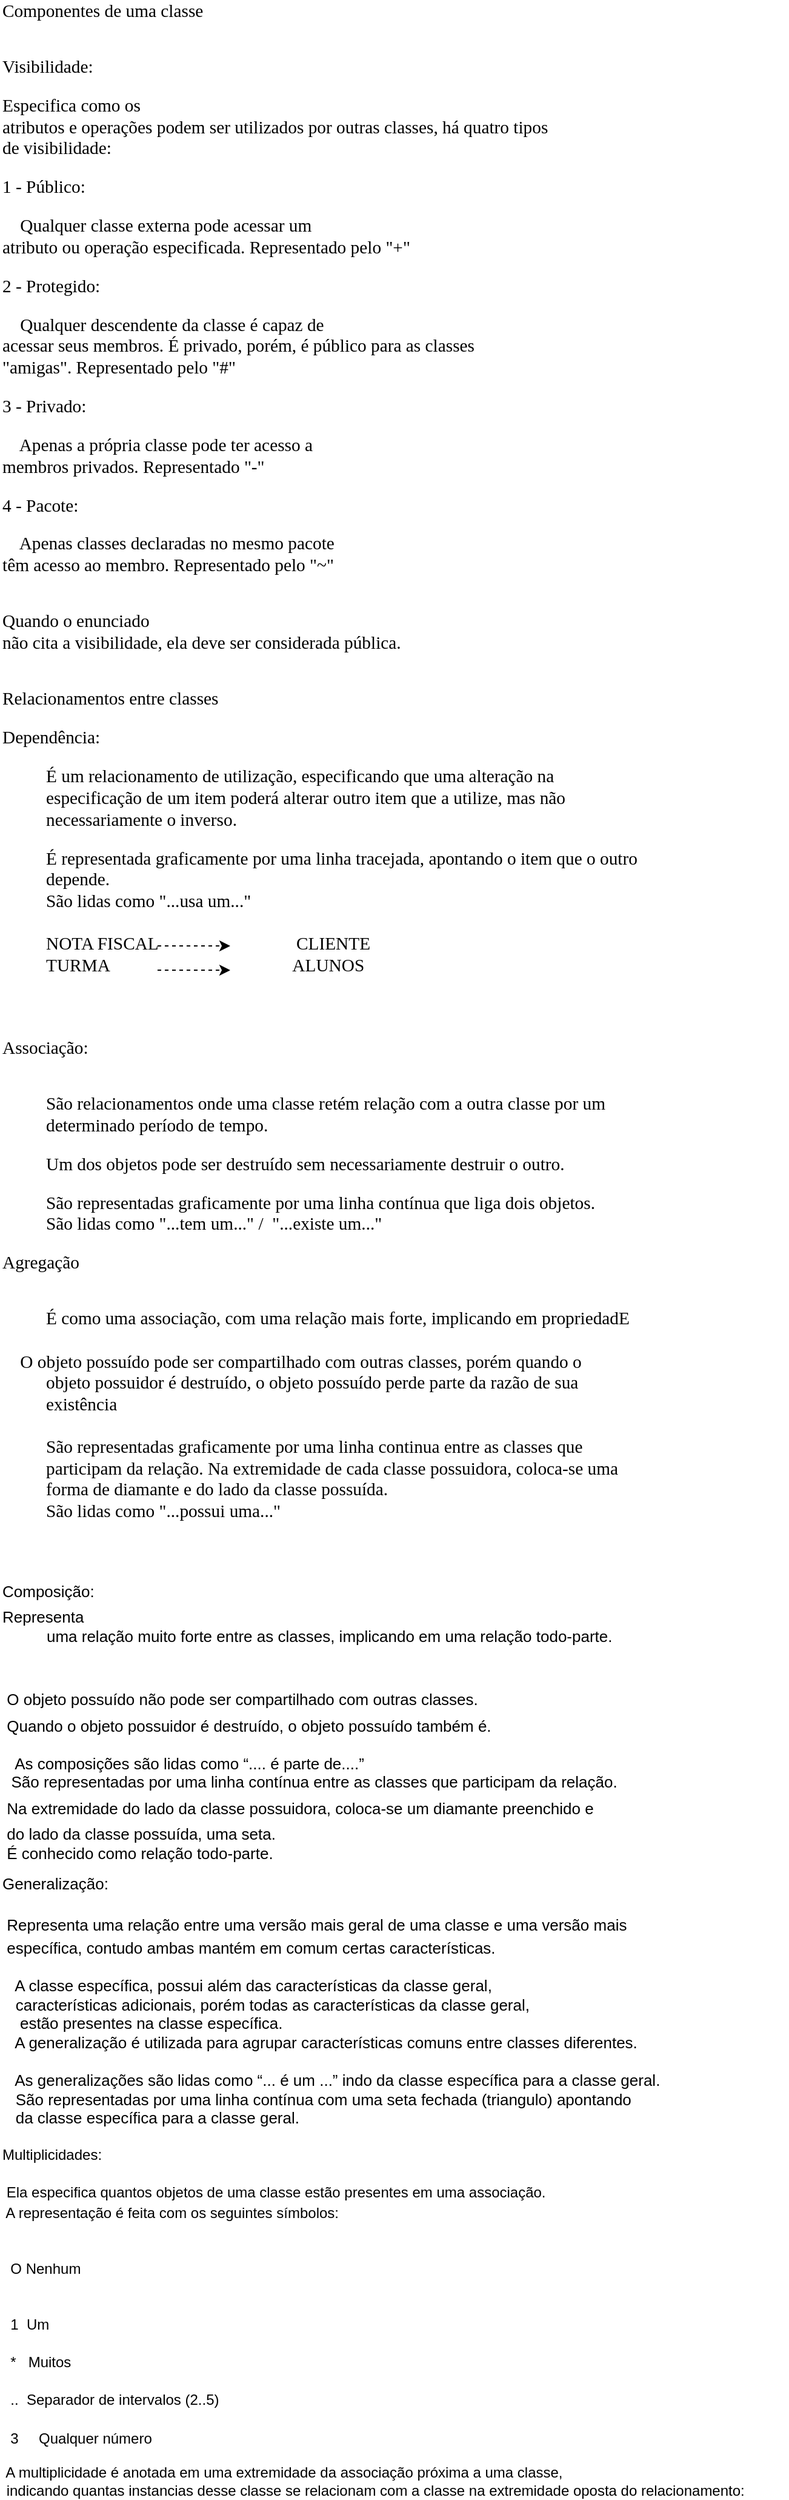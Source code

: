 <mxfile version="17.2.4" type="github" pages="2">
  <diagram id="x2OHzrO9V7N0m4RuFsu1" name="Página-1">
    <mxGraphModel dx="868" dy="2820" grid="1" gridSize="10" guides="1" tooltips="1" connect="1" arrows="1" fold="1" page="1" pageScale="1" pageWidth="827" pageHeight="1169" math="0" shadow="0">
      <root>
        <mxCell id="0" />
        <mxCell id="1" parent="0" />
        <mxCell id="jwSWIXeNUk4ajDS6AV_Z-2" value="&lt;p style=&quot;margin: 0in ; font-family: &amp;#34;calibri&amp;#34; ; font-size: 11.0pt&quot;&gt;Componentes de uma classe&lt;/p&gt;&lt;div&gt;&lt;br&gt;&lt;/div&gt;&lt;br&gt;&lt;p style=&quot;margin: 0in ; font-family: &amp;#34;calibri&amp;#34; ; font-size: 11.0pt&quot;&gt;Visibilidade:&lt;/p&gt;&lt;br&gt;&lt;p style=&quot;margin: 0in ; font-family: &amp;#34;calibri&amp;#34; ; font-size: 11.0pt&quot;&gt;Especifica como os&lt;br&gt;atributos e operações podem ser utilizados por outras classes, há quatro tipos&lt;br&gt;de visibilidade:&lt;/p&gt;&lt;br&gt;&lt;p style=&quot;margin: 0in ; font-family: &amp;#34;calibri&amp;#34; ; font-size: 11.0pt&quot;&gt;1 - Público:&lt;/p&gt;&lt;br&gt;&lt;p style=&quot;margin: 0in ; font-family: &amp;#34;calibri&amp;#34; ; font-size: 11.0pt&quot;&gt;&amp;nbsp;&amp;nbsp;&amp;nbsp; Qualquer classe externa pode acessar um&lt;br&gt;atributo ou operação especificada. Representado pelo &quot;+&quot;&lt;/p&gt;&lt;br&gt;&lt;p style=&quot;margin: 0in ; font-family: &amp;#34;calibri&amp;#34; ; font-size: 11.0pt&quot;&gt;2 - Protegido:&lt;/p&gt;&lt;br&gt;&lt;p style=&quot;margin: 0in ; font-family: &amp;#34;calibri&amp;#34; ; font-size: 11.0pt&quot;&gt;&amp;nbsp;&amp;nbsp;&amp;nbsp; Qualquer descendente da classe é capaz de&lt;br&gt;acessar seus membros. É privado, porém, é público para as classes&lt;br&gt;&quot;amigas&quot;. Representado pelo &quot;#&quot;&lt;/p&gt;&lt;br&gt;&lt;p style=&quot;margin: 0in ; font-family: &amp;#34;calibri&amp;#34; ; font-size: 11.0pt&quot;&gt;3 - Privado:&lt;/p&gt;&lt;br&gt;&lt;p style=&quot;margin: 0in ; font-family: &amp;#34;calibri&amp;#34; ; font-size: 11.0pt&quot;&gt;&amp;nbsp;&amp;nbsp;&amp;nbsp; Apenas a própria classe pode ter acesso a&lt;br&gt;membros privados. Representado &quot;-&quot;&lt;/p&gt;&lt;br&gt;&lt;p style=&quot;margin: 0in ; font-family: &amp;#34;calibri&amp;#34; ; font-size: 11.0pt&quot;&gt;4 - Pacote:&lt;/p&gt;&lt;br&gt;&lt;p style=&quot;margin: 0in ; font-family: &amp;#34;calibri&amp;#34; ; font-size: 11.0pt&quot;&gt;&amp;nbsp;&amp;nbsp;&amp;nbsp; Apenas classes declaradas no mesmo pacote&lt;br&gt;têm acesso ao membro. Representado pelo &quot;~&quot;&lt;/p&gt;&lt;br&gt;&lt;br&gt;&lt;p style=&quot;margin: 0in ; font-family: &amp;#34;calibri&amp;#34; ; font-size: 11.0pt&quot;&gt;Quando o enunciado&lt;br&gt;não cita a visibilidade, ela deve ser considerada pública.&lt;/p&gt;&lt;br&gt;&lt;br&gt;&lt;p style=&quot;margin: 0in ; font-family: &amp;#34;calibri&amp;#34; ; font-size: 11.0pt&quot;&gt;Relacionamentos entre classes&lt;/p&gt;&lt;br&gt;&lt;p style=&quot;margin: 0in ; font-family: &amp;#34;calibri&amp;#34; ; font-size: 11.0pt&quot;&gt;Dependência:&lt;/p&gt;&lt;br&gt;&lt;p style=&quot;margin: 0in ; margin-left: 0.375in ; font-family: &amp;#34;calibri&amp;#34; ; font-size: 11.0pt&quot;&gt;É um relacionamento de utilização, especificando que uma alteração na&lt;br&gt;especificação de um item poderá alterar outro item que a utilize, mas não&lt;br&gt;necessariamente o inverso.&lt;/p&gt;&lt;br&gt;&lt;p style=&quot;margin: 0in ; margin-left: 0.375in ; font-family: &amp;#34;calibri&amp;#34; ; font-size: 11.0pt&quot;&gt;É representada graficamente por uma linha tracejada, apontando o item que o outro&lt;br&gt;depende.&lt;/p&gt;&lt;p style=&quot;margin: 0in ; margin-left: 0.375in ; font-family: &amp;#34;calibri&amp;#34; ; font-size: 11.0pt&quot;&gt;São lidas como &quot;...usa um...&quot;&lt;/p&gt;&lt;p style=&quot;margin: 0in ; margin-left: 0.375in ; font-family: &amp;#34;calibri&amp;#34; ; font-size: 11.0pt&quot;&gt;&lt;br&gt;&lt;/p&gt;&lt;p style=&quot;margin: 0in ; margin-left: 0.375in ; font-family: &amp;#34;calibri&amp;#34; ; font-size: 11.0pt&quot;&gt;NOTA FISCAL&amp;nbsp; &amp;nbsp; &amp;nbsp; &amp;nbsp; &amp;nbsp; &amp;nbsp; &amp;nbsp; &amp;nbsp; &amp;nbsp; &amp;nbsp; &amp;nbsp; &amp;nbsp; &amp;nbsp; &amp;nbsp; &amp;nbsp; &amp;nbsp;CLIENTE&lt;/p&gt;&lt;p style=&quot;margin: 0in ; margin-left: 0.375in ; font-family: &amp;#34;calibri&amp;#34; ; font-size: 11.0pt&quot;&gt;TURMA&amp;nbsp; &amp;nbsp; &amp;nbsp; &amp;nbsp; &amp;nbsp; &amp;nbsp; &amp;nbsp; &amp;nbsp; &amp;nbsp; &amp;nbsp; &amp;nbsp; &amp;nbsp; &amp;nbsp; &amp;nbsp; &amp;nbsp; &amp;nbsp; &amp;nbsp; &amp;nbsp; &amp;nbsp; &amp;nbsp; &amp;nbsp;ALUNOS&lt;/p&gt;&lt;p style=&quot;margin: 0in ; margin-left: 0.375in ; font-family: &amp;#34;calibri&amp;#34; ; font-size: 11.0pt&quot;&gt;&lt;br&gt;&lt;/p&gt;&lt;p style=&quot;margin: 0in ; margin-left: 0.375in ; font-family: &amp;#34;calibri&amp;#34; ; font-size: 11.0pt&quot;&gt;&lt;br&gt;&lt;/p&gt;" style="text;html=1;align=left;verticalAlign=middle;resizable=0;points=[];autosize=1;strokeColor=none;fillColor=none;" parent="1" vertex="1">
          <mxGeometry x="10" y="-2240" width="550" height="720" as="geometry" />
        </mxCell>
        <mxCell id="jwSWIXeNUk4ajDS6AV_Z-4" value="" style="endArrow=classic;dashed=1;html=1;endFill=1;" parent="1" edge="1">
          <mxGeometry width="50" height="50" relative="1" as="geometry">
            <mxPoint x="140" y="-1520" as="sourcePoint" />
            <mxPoint x="200" y="-1520" as="targetPoint" />
          </mxGeometry>
        </mxCell>
        <mxCell id="jwSWIXeNUk4ajDS6AV_Z-5" value="" style="endArrow=classic;dashed=1;html=1;endFill=1;" parent="1" edge="1">
          <mxGeometry width="50" height="50" relative="1" as="geometry">
            <mxPoint x="140" y="-1500.0" as="sourcePoint" />
            <mxPoint x="200.0" y="-1500.0" as="targetPoint" />
          </mxGeometry>
        </mxCell>
        <mxCell id="jwSWIXeNUk4ajDS6AV_Z-6" value="&lt;p style=&quot;margin: 0in ; font-family: &amp;#34;calibri&amp;#34; ; font-size: 11.0pt&quot;&gt;Associação:&lt;/p&gt;&lt;br&gt;&lt;br&gt;&lt;p style=&quot;margin: 0in ; margin-left: 0.375in ; font-family: &amp;#34;calibri&amp;#34; ; font-size: 11.0pt&quot;&gt;São relacionamentos onde uma classe retém relação com a outra classe por um&lt;br&gt;determinado período de tempo.&lt;/p&gt;&lt;br&gt;&lt;p style=&quot;margin: 0in ; margin-left: 0.375in ; font-family: &amp;#34;calibri&amp;#34; ; font-size: 11.0pt&quot;&gt;Um dos objetos pode ser destruído sem necessariamente destruir o outro.&lt;/p&gt;&lt;br&gt;&lt;p style=&quot;margin: 0in ; margin-left: 0.375in ; font-family: &amp;#34;calibri&amp;#34; ; font-size: 11.0pt&quot;&gt;São representadas graficamente por uma linha contínua que liga dois objetos.&lt;/p&gt;&lt;p style=&quot;margin: 0in ; margin-left: 0.375in ; font-family: &amp;#34;calibri&amp;#34; ; font-size: 11.0pt&quot;&gt;São lidas como &quot;...tem um...&quot; /&amp;nbsp; &quot;...existe um...&quot;&lt;/p&gt;&lt;br&gt;&lt;span style=&quot;font-family: &amp;#34;calibri&amp;#34; ; font-size: 11pt&quot;&gt;Agregação&lt;/span&gt;&lt;br&gt;&lt;br&gt;&lt;br&gt;&lt;p style=&quot;margin: 0in ; margin-left: 0.375in ; font-family: &amp;#34;calibri&amp;#34; ; font-size: 11.0pt&quot;&gt;É como uma associação, com uma relação mais forte, implicando em propriedadE&lt;/p&gt;&lt;p style=&quot;margin: 0in ; margin-left: 0.375in ; font-family: &amp;#34;calibri&amp;#34; ; font-size: 11.0pt&quot;&gt;&lt;br&gt;&lt;/p&gt;&lt;span style=&quot;font-family: &amp;#34;calibri&amp;#34; ; font-size: 11pt&quot;&gt;&lt;span style=&quot;white-space: pre&quot;&gt; &lt;/span&gt;&amp;nbsp; &amp;nbsp;O&amp;nbsp;&lt;/span&gt;&lt;span style=&quot;font-family: &amp;#34;calibri&amp;#34; ; font-size: 11pt&quot;&gt;objeto possuído pode ser compartilhado com outras classes, porém quando o&lt;/span&gt;&lt;span style=&quot;font-family: &amp;#34;calibri&amp;#34; ; font-size: 11pt&quot;&gt;&lt;br&gt;&lt;/span&gt;&lt;p style=&quot;margin: 0in ; margin-left: 0.375in ; font-family: &amp;#34;calibri&amp;#34; ; font-size: 11.0pt&quot;&gt;objeto possuidor é destruído, o objeto possuído perde parte da razão de sua&lt;br&gt;existência&lt;/p&gt;&lt;p style=&quot;margin: 0in ; margin-left: 0.375in ; font-family: &amp;#34;calibri&amp;#34; ; font-size: 11.0pt&quot;&gt;&lt;br&gt;&lt;/p&gt;&lt;p style=&quot;margin: 0in ; margin-left: 0.375in ; font-family: &amp;#34;calibri&amp;#34; ; font-size: 11.0pt&quot;&gt;São representadas graficamente por uma linha continua entre as classes que&lt;br&gt;participam da relação. Na extremidade de cada classe possuidora, coloca-se uma&lt;br&gt;forma de diamante e do lado da classe possuída.&lt;/p&gt;&lt;p style=&quot;margin: 0in ; margin-left: 0.375in ; font-family: &amp;#34;calibri&amp;#34; ; font-size: 11.0pt&quot;&gt;São lidas como &quot;...possui uma...&quot;&lt;/p&gt;" style="text;html=1;align=left;verticalAlign=middle;resizable=0;points=[];autosize=1;strokeColor=none;fillColor=none;" parent="1" vertex="1">
          <mxGeometry x="10" y="-1415" width="540" height="340" as="geometry" />
        </mxCell>
        <mxCell id="jwSWIXeNUk4ajDS6AV_Z-8" value="&lt;font style=&quot;font-size: 13px&quot;&gt;Composição:&lt;br&gt;&lt;/font&gt;&lt;p style=&quot;margin-top: 4.32pt ; margin-bottom: 0pt ; margin-left: 0.38in ; text-indent: -0.38in ; direction: ltr ; unicode-bidi: embed ; vertical-align: baseline ; font-size: 13px&quot;&gt;&lt;span style=&quot;font-family: &amp;#34;arial&amp;#34;&quot;&gt;&lt;font style=&quot;font-size: 13px&quot;&gt;Representa&lt;br&gt;uma relação muito forte entre as classes, implicando em uma relação todo-parte.&lt;/font&gt;&lt;/span&gt;&lt;/p&gt;&lt;font style=&quot;font-size: 13px&quot;&gt;&lt;br&gt;&lt;br&gt;&lt;/font&gt;&lt;p style=&quot;margin-top: 4.32pt ; margin-bottom: 0pt ; margin-left: 0.38in ; text-indent: -0.38in ; direction: ltr ; unicode-bidi: embed ; vertical-align: baseline ; font-size: 13px&quot;&gt;&lt;span style=&quot;font-family: &amp;#34;arial&amp;#34;&quot;&gt;&lt;font style=&quot;font-size: 13px&quot;&gt;&lt;span style=&quot;white-space: pre&quot;&gt; &lt;/span&gt;O objeto possuído não pode ser compartilhado com outras classes.&amp;nbsp;&lt;/font&gt;&lt;/span&gt;&lt;/p&gt;&lt;p style=&quot;margin-top: 4.32pt ; margin-bottom: 0pt ; margin-left: 0.38in ; text-indent: -0.38in ; direction: ltr ; unicode-bidi: embed ; vertical-align: baseline ; font-size: 13px&quot;&gt;&lt;span style=&quot;font-family: &amp;#34;arial&amp;#34;&quot;&gt;&lt;font style=&quot;font-size: 13px&quot;&gt;&lt;span style=&quot;white-space: pre&quot;&gt; &lt;/span&gt;Quando o objeto possuidor é destruído, o objeto possuído também é.&lt;/font&gt;&lt;/span&gt;&lt;/p&gt;&lt;font style=&quot;font-size: 13px&quot;&gt;&lt;br&gt;&lt;span style=&quot;font-family: &amp;#34;arial&amp;#34; ; text-indent: -0.38in ; white-space: pre&quot;&gt; &lt;/span&gt;&lt;span style=&quot;font-family: &amp;#34;arial&amp;#34; ; text-indent: -0.38in&quot;&gt;&amp;nbsp; As composições são lidas como “.... é parte &lt;/span&gt;&lt;span style=&quot;font-family: &amp;#34;arial&amp;#34; ; text-indent: -0.38in&quot;&gt;de....”&lt;/span&gt;&lt;br&gt;&lt;span style=&quot;font-family: &amp;#34;arial&amp;#34; ; text-indent: -0.38in&quot;&gt;&lt;span style=&quot;white-space: pre&quot;&gt; &lt;/span&gt;&amp;nbsp;São representadas por uma linha contínua entre &lt;/span&gt;&lt;span style=&quot;font-family: &amp;#34;arial&amp;#34; ; text-indent: -0.38in&quot;&gt;as classes que participam da relação.&amp;nbsp;&lt;/span&gt;&lt;br&gt;&lt;/font&gt;&lt;p style=&quot;margin-top: 4.32pt ; margin-bottom: 0pt ; margin-left: 0.38in ; text-indent: -0.38in ; direction: ltr ; unicode-bidi: embed ; vertical-align: baseline ; font-size: 13px&quot;&gt;&lt;span style=&quot;font-family: &amp;#34;arial&amp;#34;&quot;&gt;&lt;font style=&quot;font-size: 13px&quot;&gt;&lt;span style=&quot;white-space: pre&quot;&gt; &lt;/span&gt;Na extremidade do lado da classe possuidora, coloca-se um diamante preenchido e&amp;nbsp;&lt;/font&gt;&lt;/span&gt;&lt;/p&gt;&lt;p style=&quot;margin-top: 4.32pt ; margin-bottom: 0pt ; margin-left: 0.38in ; text-indent: -0.38in ; direction: ltr ; unicode-bidi: embed ; vertical-align: baseline ; font-size: 13px&quot;&gt;&lt;span style=&quot;font-family: &amp;#34;arial&amp;#34;&quot;&gt;&lt;font style=&quot;font-size: 13px&quot;&gt;&lt;span style=&quot;white-space: pre&quot;&gt; &lt;/span&gt;do lado da classe possuída, uma seta.&lt;/font&gt;&lt;/span&gt;&lt;/p&gt;&lt;font style=&quot;font-size: 13px&quot;&gt;&lt;span style=&quot;font-family: &amp;#34;arial&amp;#34; ; text-indent: -0.38in&quot;&gt;&lt;span style=&quot;white-space: pre&quot;&gt; &lt;/span&gt;É conhecido como relação todo-parte.&lt;/span&gt;&lt;br&gt;&lt;/font&gt;" style="text;html=1;align=left;verticalAlign=middle;resizable=0;points=[];autosize=1;strokeColor=none;fillColor=none;" parent="1" vertex="1">
          <mxGeometry x="10" y="-990" width="530" height="220" as="geometry" />
        </mxCell>
        <mxCell id="jwSWIXeNUk4ajDS6AV_Z-9" value="&lt;font style=&quot;font-size: 13px&quot;&gt;Generalização:&lt;br&gt;&lt;br&gt;&lt;/font&gt;&lt;p style=&quot;margin-top: 2.4pt ; margin-bottom: 0pt ; margin-left: 0.38in ; text-indent: -0.38in ; direction: ltr ; unicode-bidi: embed ; vertical-align: baseline&quot;&gt;&lt;span style=&quot;font-family: &amp;#34;arial&amp;#34;&quot;&gt;&lt;font style=&quot;font-size: 13px&quot;&gt;&lt;span style=&quot;white-space: pre&quot;&gt; &lt;/span&gt;Representa uma relação entre uma versão mais geral de uma classe e uma versão mais&lt;/font&gt;&lt;/span&gt;&lt;/p&gt;&lt;p style=&quot;margin-top: 2.4pt ; margin-bottom: 0pt ; margin-left: 0.38in ; text-indent: -0.38in ; direction: ltr ; unicode-bidi: embed ; vertical-align: baseline&quot;&gt;&lt;span style=&quot;font-family: &amp;#34;arial&amp;#34;&quot;&gt;&lt;font style=&quot;font-size: 13px&quot;&gt;&lt;span style=&quot;white-space: pre&quot;&gt; &lt;/span&gt;específica, contudo ambas mantém em comum certas características.&lt;/font&gt;&lt;/span&gt;&lt;/p&gt;&lt;font style=&quot;font-size: 13px&quot;&gt;&lt;br&gt;&lt;/font&gt;&lt;font style=&quot;font-size: 13px&quot;&gt;&lt;span style=&quot;font-family: &amp;#34;arial&amp;#34; ; text-indent: -0.38in&quot;&gt;&lt;span style=&quot;white-space: pre&quot;&gt; &lt;/span&gt;&amp;nbsp; A classe específica, possui além das&amp;nbsp;&lt;/span&gt;&lt;span style=&quot;font-family: &amp;#34;arial&amp;#34; ; text-indent: -0.38in&quot;&gt;características da classe geral, &lt;br&gt;&lt;span style=&quot;white-space: pre&quot;&gt; &lt;/span&gt;&amp;nbsp; características adicionais, porém todas as&amp;nbsp;&lt;/span&gt;&lt;span style=&quot;font-family: &amp;#34;arial&amp;#34; ; text-indent: -0.38in&quot;&gt;características da classe geral, &lt;br&gt;&lt;span style=&quot;white-space: pre&quot;&gt; &lt;/span&gt;&amp;nbsp; &amp;nbsp;estão presentes na classe específica.&lt;/span&gt;&lt;span style=&quot;font-family: &amp;#34;arial&amp;#34; ; text-indent: -0.38in&quot;&gt;&lt;br&gt;&lt;/span&gt;&lt;/font&gt;&lt;font style=&quot;font-size: 13px&quot;&gt;&lt;span style=&quot;font-family: &amp;#34;arial&amp;#34; ; text-indent: -0.38in&quot;&gt;&lt;span style=&quot;white-space: pre&quot;&gt; &lt;/span&gt;&amp;nbsp; A generalização é utilizada para agrupar&amp;nbsp;&lt;/span&gt;&lt;span style=&quot;font-family: &amp;#34;arial&amp;#34; ; text-indent: -0.38in&quot;&gt;características comuns entre classes diferentes.&lt;/span&gt;&lt;span style=&quot;font-family: &amp;#34;arial&amp;#34; ; text-indent: -0.38in&quot;&gt;&lt;br&gt;&lt;/span&gt;&lt;/font&gt;&lt;font style=&quot;font-size: 13px&quot;&gt;&lt;br&gt;&lt;/font&gt;&lt;font style=&quot;font-size: 13px&quot;&gt;&lt;span style=&quot;font-family: &amp;#34;arial&amp;#34; ; text-indent: -0.38in&quot;&gt;&lt;span style=&quot;white-space: pre&quot;&gt; &lt;/span&gt;&amp;nbsp; As generalizações são lidas como “... é um&amp;nbsp;&lt;/span&gt;&lt;span style=&quot;font-family: &amp;#34;arial&amp;#34; ; text-indent: -0.38in&quot;&gt;...” indo da classe específica para a classe geral.&lt;/span&gt;&lt;span style=&quot;font-family: &amp;#34;arial&amp;#34; ; text-indent: -0.38in&quot;&gt;&lt;br&gt;&lt;/span&gt;&lt;/font&gt;&lt;font style=&quot;font-size: 13px&quot;&gt;&lt;span style=&quot;font-family: &amp;#34;arial&amp;#34; ; text-indent: -0.38in&quot;&gt;&lt;span style=&quot;white-space: pre&quot;&gt; &lt;/span&gt;&amp;nbsp; São representadas por uma linha contínua com&amp;nbsp;&lt;/span&gt;&lt;span style=&quot;font-family: &amp;#34;arial&amp;#34; ; text-indent: -0.38in&quot;&gt;uma seta fechada (triangulo) apontando &lt;br&gt;&lt;span style=&quot;white-space: pre&quot;&gt; &lt;/span&gt;&amp;nbsp; da classe específica para a classe&amp;nbsp;&lt;/span&gt;&lt;span style=&quot;font-family: &amp;#34;arial&amp;#34; ; text-indent: -0.38in&quot;&gt;geral.&lt;/span&gt;&lt;span style=&quot;font-family: &amp;#34;arial&amp;#34; ; font-weight: bold ; text-indent: -0.38in&quot;&gt;&lt;br&gt;&lt;/span&gt;&lt;/font&gt;" style="text;html=1;align=left;verticalAlign=middle;resizable=0;points=[];autosize=1;strokeColor=none;fillColor=none;fontSize=13;fontColor=#000000;" parent="1" vertex="1">
          <mxGeometry x="10" y="-760" width="560" height="220" as="geometry" />
        </mxCell>
        <mxCell id="8xzBN5mArcMBEcv3s7-P-1" value="&lt;font style=&quot;font-size: 12px&quot;&gt;Multiplicidades:&lt;br&gt;&lt;br&gt;&lt;/font&gt;&lt;p style=&quot;margin-top: 1.92pt ; margin-bottom: 0pt ; margin-left: 0.38in ; text-indent: -0.38in ; direction: ltr ; unicode-bidi: embed ; vertical-align: baseline&quot;&gt;&lt;span style=&quot;font-family: &amp;#34;arial&amp;#34;&quot;&gt;&lt;font style=&quot;font-size: 12px&quot;&gt;&lt;span style=&quot;white-space: pre&quot;&gt;	&lt;/span&gt;Ela especifica quantos objetos de uma classe estão presentes em uma associação.&amp;nbsp;&lt;/font&gt;&lt;/span&gt;&lt;/p&gt;&lt;p style=&quot;margin-top: 1.92pt ; margin-bottom: 0pt ; margin-left: 0.38in ; text-indent: -0.38in ; direction: ltr ; unicode-bidi: embed ; vertical-align: baseline&quot;&gt;&lt;span style=&quot;font-family: &amp;#34;arial&amp;#34;&quot;&gt;&lt;font style=&quot;font-size: 12px&quot;&gt;&lt;span style=&quot;white-space: pre&quot;&gt;	&lt;/span&gt;A representação é feita com os seguintes símbolos:&lt;/font&gt;&lt;/span&gt;&lt;/p&gt;&lt;font style=&quot;font-size: 12px&quot;&gt;&lt;br&gt;&lt;br&gt;&lt;/font&gt;&lt;p style=&quot;margin-top: 1.92pt ; margin-bottom: 0pt ; margin-left: 0.38in ; text-indent: -0.38in ; direction: ltr ; unicode-bidi: embed ; vertical-align: baseline&quot;&gt;&lt;span style=&quot;font-family: &amp;#34;arial&amp;#34;&quot;&gt;&lt;font style=&quot;font-size: 12px&quot;&gt;&amp;nbsp; O&amp;nbsp;Nenhum&lt;/font&gt;&lt;/span&gt;&lt;/p&gt;&lt;font style=&quot;font-size: 12px&quot;&gt;&lt;br&gt;&lt;br&gt;&lt;/font&gt;&lt;p style=&quot;margin-top: 1.92pt ; margin-bottom: 0pt ; margin-left: 0.38in ; text-indent: -0.38in ; direction: ltr ; unicode-bidi: embed ; vertical-align: baseline&quot;&gt;&lt;span style=&quot;font-family: &amp;#34;arial&amp;#34;&quot;&gt;&lt;font style=&quot;font-size: 12px&quot;&gt;&amp;nbsp; 1&amp;nbsp; Um&lt;/font&gt;&lt;/span&gt;&lt;/p&gt;&lt;font style=&quot;font-size: 12px&quot;&gt;&lt;br&gt;&lt;/font&gt;&lt;p style=&quot;margin-top: 1.92pt ; margin-bottom: 0pt ; margin-left: 0.38in ; text-indent: -0.38in ; direction: ltr ; unicode-bidi: embed ; vertical-align: baseline&quot;&gt;&lt;span style=&quot;font-family: &amp;#34;arial&amp;#34;&quot;&gt;&lt;font style=&quot;font-size: 12px&quot;&gt;&amp;nbsp; * &amp;nbsp; Muitos&lt;/font&gt;&lt;/span&gt;&lt;/p&gt;&lt;font style=&quot;font-size: 12px&quot;&gt;&lt;br&gt;&lt;/font&gt;&lt;p style=&quot;margin-top: 1.92pt ; margin-bottom: 0pt ; margin-left: 0.38in ; text-indent: -0.38in ; direction: ltr ; unicode-bidi: embed ; vertical-align: baseline&quot;&gt;&lt;span style=&quot;font-family: &amp;#34;arial&amp;#34;&quot;&gt;&lt;font style=&quot;font-size: 12px&quot;&gt;&amp;nbsp; ..&amp;nbsp; Separador de intervalos (2..5) &lt;/font&gt;&lt;/span&gt;&lt;/p&gt;&lt;font style=&quot;font-size: 12px&quot;&gt;&lt;br&gt;&lt;/font&gt;&lt;p style=&quot;margin-top: 1.92pt ; margin-bottom: 0pt ; margin-left: 0.38in ; text-indent: -0.38in ; direction: ltr ; unicode-bidi: embed ; vertical-align: baseline&quot;&gt;&lt;span style=&quot;font-family: &amp;#34;arial&amp;#34;&quot;&gt;&lt;font style=&quot;font-size: 12px&quot;&gt;&amp;nbsp; 3&amp;nbsp;&amp;nbsp;&amp;nbsp;&amp;nbsp;&amp;nbsp;Qualquer número&lt;/font&gt;&lt;/span&gt;&lt;/p&gt;&lt;font style=&quot;font-size: 12px&quot;&gt;&lt;br&gt;&lt;span style=&quot;text-indent: -0.38in ; font-family: &amp;#34;arial&amp;#34;&quot;&gt;&lt;span style=&quot;white-space: pre&quot;&gt;	&lt;/span&gt;A multiplicidade é anotada em uma extremidade&amp;nbsp;&lt;/span&gt;&lt;span style=&quot;font-family: &amp;#34;arial&amp;#34; ; text-indent: -0.38in&quot;&gt;da associação próxima a uma classe, &lt;br&gt;&lt;span style=&quot;white-space: pre&quot;&gt;	&lt;/span&gt;indicando quantas instancias desse classe&amp;nbsp;&lt;/span&gt;&lt;span style=&quot;font-family: &amp;#34;arial&amp;#34; ; text-indent: -0.38in&quot;&gt;se relacionam com a classe na extremidade oposta do relacionamento:&lt;/span&gt;&lt;/font&gt;&lt;span style=&quot;font-family: &amp;#34;arial&amp;#34; ; font-size: 8pt ; font-weight: bold ; text-indent: -0.38in&quot;&gt;&lt;br&gt;&lt;/span&gt;" style="text;html=1;align=left;verticalAlign=middle;resizable=0;points=[];autosize=1;strokeColor=none;fillColor=none;" vertex="1" parent="1">
          <mxGeometry x="10" y="-530" width="650" height="290" as="geometry" />
        </mxCell>
      </root>
    </mxGraphModel>
  </diagram>
  <diagram id="s2uNBWfrF8YEu3VJ3dgC" name="Página-2">
    <mxGraphModel dx="868" dy="1651" grid="1" gridSize="10" guides="1" tooltips="1" connect="1" arrows="1" fold="1" page="1" pageScale="1" pageWidth="827" pageHeight="1169" math="0" shadow="0">
      <root>
        <mxCell id="0" />
        <mxCell id="1" parent="0" />
        <mxCell id="AZFiMO967w3cz1VlmA15-1" value="Exercícios&lt;br&gt;&lt;br&gt;&lt;div&gt;&lt;span&gt;1) Indique classes mais específicas ou genéricas a partir das listas abaixo:&lt;/span&gt;&lt;/div&gt;&lt;div&gt;&lt;span&gt;- Aluno &amp;lt;- Aluno universitário&lt;/span&gt;&lt;/div&gt;&lt;div&gt;&lt;span&gt;- Pessoa -&amp;gt; Funcionário &amp;lt;- Vendedor&lt;/span&gt;&lt;/div&gt;&lt;div&gt;&lt;span&gt;- Jogo -&amp;gt; Jogo de tabuleiro -&amp;gt; Estratégia&lt;/span&gt;&lt;/div&gt;&lt;div&gt;&lt;span&gt;&lt;br&gt;&lt;/span&gt;&lt;/div&gt;&lt;div&gt;2)&amp;nbsp;&lt;span style=&quot;font-family: &amp;#34;arial&amp;#34; ; font-size: 8pt ; text-indent: 0in&quot;&gt;Num torneio de tênis, cada partida é jogada entre 2 jogadores. Pretende-se manter&lt;br&gt;informação sobre o nome e idade dos jogadores, data da partida e atribuição dos&lt;br&gt;jogadores às partidas. O máximo de partidas que um jogador poderá realizar são&lt;br&gt;6 e o mínimo 1. Desenhe o diagrama de Classes correspondente.&lt;/span&gt;&lt;/div&gt;&lt;div&gt;&lt;span style=&quot;font-family: &amp;#34;arial&amp;#34; ; font-size: 8pt ; text-indent: 0in&quot;&gt;&lt;br&gt;&lt;/span&gt;&lt;/div&gt;&lt;div&gt;&lt;span style=&quot;font-family: &amp;#34;arial&amp;#34; ; font-size: 8pt ; text-indent: 0in&quot;&gt;&lt;br&gt;&lt;/span&gt;&lt;/div&gt;" style="text;html=1;align=left;verticalAlign=middle;resizable=0;points=[];autosize=1;strokeColor=none;fillColor=none;fontSize=12;fontColor=#000000;" vertex="1" parent="1">
          <mxGeometry x="10" y="-51" width="420" height="190" as="geometry" />
        </mxCell>
        <mxCell id="AZFiMO967w3cz1VlmA15-2" value="Jogador" style="rounded=0;whiteSpace=wrap;html=1;fontSize=12;fontColor=#000000;" vertex="1" parent="1">
          <mxGeometry x="430" y="120" width="90" height="30" as="geometry" />
        </mxCell>
        <mxCell id="AZFiMO967w3cz1VlmA15-3" value="+ nome: str&lt;br&gt;+ idade: int" style="rounded=0;whiteSpace=wrap;html=1;fontSize=12;fontColor=#000000;" vertex="1" parent="1">
          <mxGeometry x="430" y="150" width="90" height="90" as="geometry" />
        </mxCell>
        <mxCell id="AZFiMO967w3cz1VlmA15-4" value="Partida" style="rounded=0;whiteSpace=wrap;html=1;fontSize=12;fontColor=#000000;" vertex="1" parent="1">
          <mxGeometry x="210" y="120" width="165" height="30" as="geometry" />
        </mxCell>
        <mxCell id="AZFiMO967w3cz1VlmA15-18" style="edgeStyle=orthogonalEdgeStyle;rounded=0;orthogonalLoop=1;jettySize=auto;html=1;exitX=1;exitY=0.5;exitDx=0;exitDy=0;fontSize=11;fontColor=#000000;endArrow=diamond;endFill=1;" edge="1" parent="1" source="AZFiMO967w3cz1VlmA15-5" target="AZFiMO967w3cz1VlmA15-3">
          <mxGeometry relative="1" as="geometry" />
        </mxCell>
        <mxCell id="AZFiMO967w3cz1VlmA15-19" style="edgeStyle=orthogonalEdgeStyle;rounded=0;orthogonalLoop=1;jettySize=auto;html=1;exitX=0;exitY=0.5;exitDx=0;exitDy=0;fontSize=11;fontColor=#000000;endArrow=diamond;endFill=1;entryX=1;entryY=0.5;entryDx=0;entryDy=0;" edge="1" parent="1" source="AZFiMO967w3cz1VlmA15-5" target="AZFiMO967w3cz1VlmA15-8">
          <mxGeometry relative="1" as="geometry">
            <mxPoint x="180" y="195" as="targetPoint" />
          </mxGeometry>
        </mxCell>
        <mxCell id="AZFiMO967w3cz1VlmA15-5" value="+ nº_jogadores=2: int&lt;br&gt;+ data_partida: date" style="rounded=0;whiteSpace=wrap;html=1;fontSize=12;fontColor=#000000;" vertex="1" parent="1">
          <mxGeometry x="210" y="150" width="165" height="90" as="geometry" />
        </mxCell>
        <mxCell id="AZFiMO967w3cz1VlmA15-6" value="3)&amp;nbsp;&lt;span style=&quot;text-indent: 0in ; font-size: 8pt ; font-family: &amp;#34;arial&amp;#34;&quot;&gt;) &lt;/span&gt;&lt;span style=&quot;text-indent: 0in ; font-size: 8pt ; font-family: &amp;#34;arial&amp;#34;&quot;&gt;Considere um sistema de software para controlar um hotel. Normalmente um hospede &lt;br&gt;ocupa um quarto por estadia, mas suponha que uma nova regra foi criada no negócio: um&lt;br&gt;hóspede pode usar até 3 quartos . Desenhe diagramas separados para as duas situações.&lt;/span&gt;" style="text;html=1;align=left;verticalAlign=middle;resizable=0;points=[];autosize=1;strokeColor=none;fillColor=none;fontSize=12;fontColor=#000000;" vertex="1" parent="1">
          <mxGeometry x="20" y="290" width="440" height="50" as="geometry" />
        </mxCell>
        <mxCell id="AZFiMO967w3cz1VlmA15-7" value="Torneio" style="rounded=0;whiteSpace=wrap;html=1;fontSize=12;fontColor=#000000;" vertex="1" parent="1">
          <mxGeometry x="10" y="120" width="165" height="30" as="geometry" />
        </mxCell>
        <mxCell id="AZFiMO967w3cz1VlmA15-8" value="+ cod_torneio: int&lt;br&gt;+ local_torneio: str" style="rounded=0;whiteSpace=wrap;html=1;fontSize=12;fontColor=#000000;" vertex="1" parent="1">
          <mxGeometry x="10" y="150" width="165" height="90" as="geometry" />
        </mxCell>
        <mxCell id="AZFiMO967w3cz1VlmA15-10" value="+ atribuicao_jogadores()" style="rounded=0;whiteSpace=wrap;html=1;fontSize=12;fontColor=#000000;" vertex="1" parent="1">
          <mxGeometry x="210" y="240" width="165" height="30" as="geometry" />
        </mxCell>
        <mxCell id="AZFiMO967w3cz1VlmA15-12" value="&lt;font style=&quot;font-size: 19px&quot;&gt;*&lt;/font&gt;" style="text;html=1;align=center;verticalAlign=middle;resizable=0;points=[];autosize=1;strokeColor=none;fillColor=none;fontSize=12;fontColor=#000000;" vertex="1" parent="1">
          <mxGeometry x="404" y="150" width="20" height="20" as="geometry" />
        </mxCell>
        <mxCell id="AZFiMO967w3cz1VlmA15-13" value="&lt;font style=&quot;font-size: 14px&quot;&gt;1:6&lt;/font&gt;" style="text;html=1;align=center;verticalAlign=middle;resizable=0;points=[];autosize=1;strokeColor=none;fillColor=none;fontSize=19;fontColor=#000000;" vertex="1" parent="1">
          <mxGeometry x="374" y="130" width="30" height="30" as="geometry" />
        </mxCell>
        <mxCell id="AZFiMO967w3cz1VlmA15-20" value="1" style="text;html=1;align=center;verticalAlign=middle;resizable=0;points=[];autosize=1;strokeColor=none;fillColor=none;fontSize=11;fontColor=#000000;" vertex="1" parent="1">
          <mxGeometry x="170" y="150" width="20" height="20" as="geometry" />
        </mxCell>
        <mxCell id="AZFiMO967w3cz1VlmA15-21" value="1...*" style="text;html=1;align=center;verticalAlign=middle;resizable=0;points=[];autosize=1;strokeColor=none;fillColor=none;fontSize=11;fontColor=#000000;" vertex="1" parent="1">
          <mxGeometry x="175" y="135" width="40" height="20" as="geometry" />
        </mxCell>
        <mxCell id="AZFiMO967w3cz1VlmA15-23" value="Estadia" style="rounded=0;whiteSpace=wrap;html=1;fontSize=12;fontColor=#000000;" vertex="1" parent="1">
          <mxGeometry x="374" y="350" width="165" height="30" as="geometry" />
        </mxCell>
        <mxCell id="AZFiMO967w3cz1VlmA15-24" value="+ data_entrada: date&lt;br&gt;+ data_saida: date" style="rounded=0;whiteSpace=wrap;html=1;fontSize=12;fontColor=#000000;" vertex="1" parent="1">
          <mxGeometry x="374" y="380" width="165" height="90" as="geometry" />
        </mxCell>
        <mxCell id="AZFiMO967w3cz1VlmA15-27" value="Quarto" style="rounded=0;whiteSpace=wrap;html=1;fontSize=12;fontColor=#000000;" vertex="1" parent="1">
          <mxGeometry x="150" y="350" width="165" height="30" as="geometry" />
        </mxCell>
        <mxCell id="AZFiMO967w3cz1VlmA15-41" value="" style="edgeStyle=orthogonalEdgeStyle;rounded=0;orthogonalLoop=1;jettySize=auto;html=1;fontSize=11;fontColor=#000000;endArrow=classic;endFill=1;entryX=0;entryY=0.5;entryDx=0;entryDy=0;" edge="1" parent="1" source="AZFiMO967w3cz1VlmA15-28" target="AZFiMO967w3cz1VlmA15-24">
          <mxGeometry relative="1" as="geometry" />
        </mxCell>
        <mxCell id="AZFiMO967w3cz1VlmA15-28" value="+ cod: int&lt;br&gt;+ tipo: str&lt;br&gt;+ metragem: str" style="rounded=0;whiteSpace=wrap;html=1;fontSize=12;fontColor=#000000;" vertex="1" parent="1">
          <mxGeometry x="150" y="380" width="165" height="90" as="geometry" />
        </mxCell>
        <mxCell id="AZFiMO967w3cz1VlmA15-29" value="" style="rounded=0;whiteSpace=wrap;html=1;fontSize=12;fontColor=#000000;" vertex="1" parent="1">
          <mxGeometry x="150" y="470" width="165" height="30" as="geometry" />
        </mxCell>
        <mxCell id="AZFiMO967w3cz1VlmA15-35" value="" style="edgeStyle=orthogonalEdgeStyle;rounded=0;orthogonalLoop=1;jettySize=auto;html=1;fontSize=11;fontColor=#000000;endArrow=classic;endFill=1;" edge="1" parent="1" source="AZFiMO967w3cz1VlmA15-30" target="AZFiMO967w3cz1VlmA15-31">
          <mxGeometry relative="1" as="geometry" />
        </mxCell>
        <mxCell id="AZFiMO967w3cz1VlmA15-30" value="Hospede" style="rounded=0;whiteSpace=wrap;html=1;fontSize=12;fontColor=#000000;" vertex="1" parent="1">
          <mxGeometry x="20" y="350" width="90" height="30" as="geometry" />
        </mxCell>
        <mxCell id="AZFiMO967w3cz1VlmA15-40" value="" style="edgeStyle=orthogonalEdgeStyle;rounded=0;orthogonalLoop=1;jettySize=auto;html=1;fontSize=11;fontColor=#000000;endArrow=classic;endFill=1;" edge="1" parent="1" source="AZFiMO967w3cz1VlmA15-31" target="AZFiMO967w3cz1VlmA15-28">
          <mxGeometry relative="1" as="geometry" />
        </mxCell>
        <mxCell id="AZFiMO967w3cz1VlmA15-31" value="+ cod_hosp: int&lt;br&gt;+ nome_hosp: str" style="rounded=0;whiteSpace=wrap;html=1;fontSize=12;fontColor=#000000;" vertex="1" parent="1">
          <mxGeometry x="20" y="380" width="90" height="90" as="geometry" />
        </mxCell>
        <mxCell id="AZFiMO967w3cz1VlmA15-36" value="1" style="text;html=1;align=center;verticalAlign=middle;resizable=0;points=[];autosize=1;strokeColor=none;fillColor=none;fontSize=11;fontColor=#000000;" vertex="1" parent="1">
          <mxGeometry x="110" y="380" width="20" height="20" as="geometry" />
        </mxCell>
        <mxCell id="AZFiMO967w3cz1VlmA15-37" value="1" style="text;html=1;align=center;verticalAlign=middle;resizable=0;points=[];autosize=1;strokeColor=none;fillColor=none;fontSize=11;fontColor=#000000;" vertex="1" parent="1">
          <mxGeometry x="130" y="380" width="20" height="20" as="geometry" />
        </mxCell>
        <mxCell id="AZFiMO967w3cz1VlmA15-38" value="1" style="text;html=1;align=center;verticalAlign=middle;resizable=0;points=[];autosize=1;strokeColor=none;fillColor=none;fontSize=11;fontColor=#000000;" vertex="1" parent="1">
          <mxGeometry x="315" y="380" width="20" height="20" as="geometry" />
        </mxCell>
        <mxCell id="AZFiMO967w3cz1VlmA15-39" value="1" style="text;html=1;align=center;verticalAlign=middle;resizable=0;points=[];autosize=1;strokeColor=none;fillColor=none;fontSize=11;fontColor=#000000;" vertex="1" parent="1">
          <mxGeometry x="355" y="380" width="20" height="20" as="geometry" />
        </mxCell>
      </root>
    </mxGraphModel>
  </diagram>
</mxfile>
